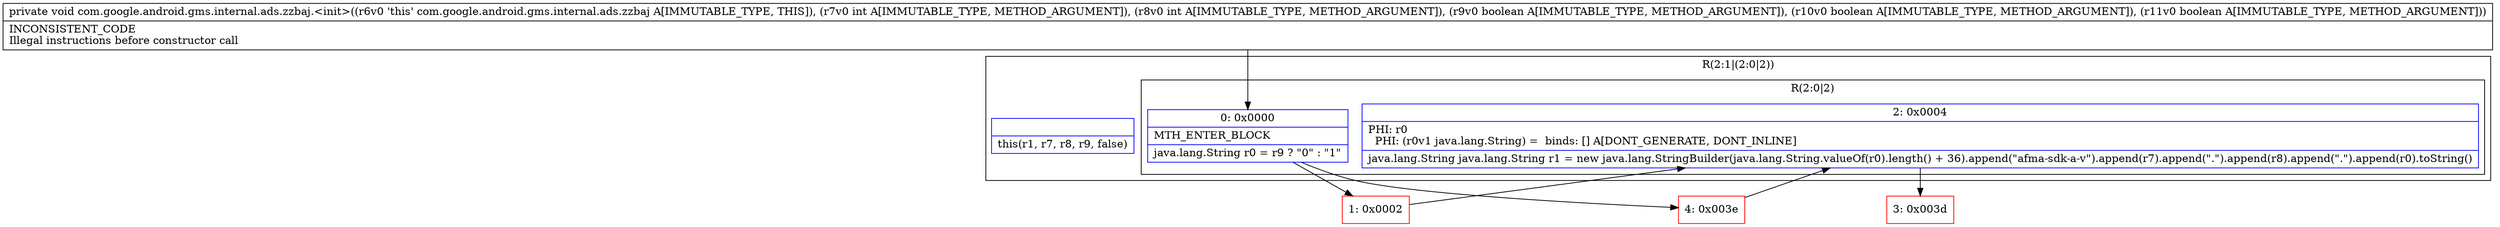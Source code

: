 digraph "CFG forcom.google.android.gms.internal.ads.zzbaj.\<init\>(IIZZZ)V" {
subgraph cluster_Region_857763415 {
label = "R(2:1|(2:0|2))";
node [shape=record,color=blue];
Node_InsnContainer_2044147036 [shape=record,label="{|this(r1, r7, r8, r9, false)\l}"];
subgraph cluster_Region_660037507 {
label = "R(2:0|2)";
node [shape=record,color=blue];
Node_0 [shape=record,label="{0\:\ 0x0000|MTH_ENTER_BLOCK\l|java.lang.String r0 = r9 ? \"0\" : \"1\"\l}"];
Node_2 [shape=record,label="{2\:\ 0x0004|PHI: r0 \l  PHI: (r0v1 java.lang.String) =  binds: [] A[DONT_GENERATE, DONT_INLINE]\l|java.lang.String java.lang.String r1 = new java.lang.StringBuilder(java.lang.String.valueOf(r0).length() + 36).append(\"afma\-sdk\-a\-v\").append(r7).append(\".\").append(r8).append(\".\").append(r0).toString()\l}"];
}
}
Node_1 [shape=record,color=red,label="{1\:\ 0x0002}"];
Node_3 [shape=record,color=red,label="{3\:\ 0x003d}"];
Node_4 [shape=record,color=red,label="{4\:\ 0x003e}"];
MethodNode[shape=record,label="{private void com.google.android.gms.internal.ads.zzbaj.\<init\>((r6v0 'this' com.google.android.gms.internal.ads.zzbaj A[IMMUTABLE_TYPE, THIS]), (r7v0 int A[IMMUTABLE_TYPE, METHOD_ARGUMENT]), (r8v0 int A[IMMUTABLE_TYPE, METHOD_ARGUMENT]), (r9v0 boolean A[IMMUTABLE_TYPE, METHOD_ARGUMENT]), (r10v0 boolean A[IMMUTABLE_TYPE, METHOD_ARGUMENT]), (r11v0 boolean A[IMMUTABLE_TYPE, METHOD_ARGUMENT]))  | INCONSISTENT_CODE\lIllegal instructions before constructor call\l}"];
MethodNode -> Node_0;
Node_0 -> Node_1;
Node_0 -> Node_4;
Node_2 -> Node_3;
Node_1 -> Node_2;
Node_4 -> Node_2;
}

